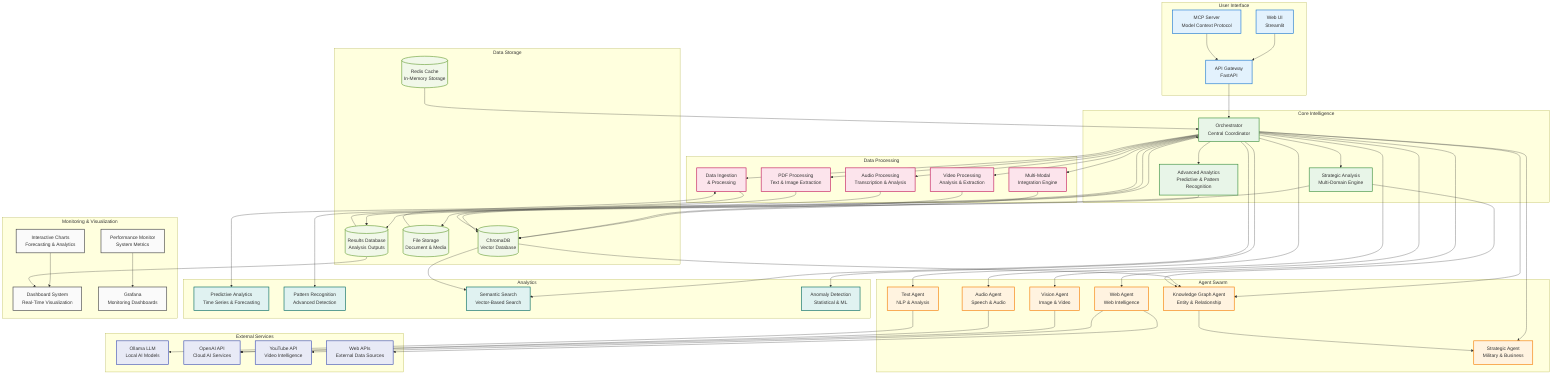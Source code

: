 graph TB
    %% Simplified High-Level DIA3 Architecture
    subgraph "User Interface"
        UI[Web UI<br/>Streamlit]
        API[API Gateway<br/>FastAPI]
        MCP[MCP Server<br/>Model Context Protocol]
    end
    
    subgraph "Core Intelligence"
        Orchestrator[Orchestrator<br/>Central Coordinator]
        StrategicEngine[Strategic Analysis<br/>Multi-Domain Engine]
        AnalyticsEngine[Advanced Analytics<br/>Predictive & Pattern Recognition]
    end
    
    subgraph "Agent Swarm"
        TextAgent[Text Agent<br/>NLP & Analysis]
        VisionAgent[Vision Agent<br/>Image & Video]
        AudioAgent[Audio Agent<br/>Speech & Audio]
        WebAgent[Web Agent<br/>Web Intelligence]
        StrategicAgent[Strategic Agent<br/>Military & Business]
        KnowledgeGraph[Knowledge Graph Agent<br/>Entity & Relationship]
    end
    
    subgraph "Data Processing"
        MultiModal[Multi-Modal<br/>Integration Engine]
        DataIngestion[Data Ingestion<br/>& Processing]
        VideoProcessor[Video Processing<br/>Analysis & Extraction]
        AudioProcessor[Audio Processing<br/>Transcription & Analysis]
        PDFProcessor[PDF Processing<br/>Text & Image Extraction]
    end
    
    subgraph "Analytics"
        PredictiveAnalytics[Predictive Analytics<br/>Time Series & Forecasting]
        PatternRecognition[Pattern Recognition<br/>Advanced Detection]
        SemanticSearch[Semantic Search<br/>Vector-Based Search]
        AnomalyDetection[Anomaly Detection<br/>Statistical & ML]
    end
    
    subgraph "Data Storage"
        ChromaDB[(ChromaDB<br/>Vector Database)]
        Redis[(Redis Cache<br/>In-Memory Storage)]
        FileStorage[(File Storage<br/>Document & Media)]
        Results[(Results Database<br/>Analysis Outputs)]
    end
    
    subgraph "External Services"
        Ollama[Ollama LLM<br/>Local AI Models]
        OpenAI[OpenAI API<br/>Cloud AI Services]
        YouTube[YouTube API<br/>Video Intelligence]
        WebAPIs[Web APIs<br/>External Data Sources]
    end
    
    subgraph "Monitoring & Visualization"
        PerformanceMonitor[Performance Monitor<br/>System Metrics]
        InteractiveCharts[Interactive Charts<br/>Forecasting & Analytics]
        Dashboard[Dashboard System<br/>Real-Time Visualization]
        Grafana[Grafana<br/>Monitoring Dashboards]
    end
    
    %% Main Data Flow Connections
    UI --> API
    MCP --> API
    API --> Orchestrator
    
    %% Core Intelligence Connections
    Orchestrator --> StrategicEngine
    Orchestrator --> AnalyticsEngine
    
    %% Agent Swarm Connections
    Orchestrator --> TextAgent
    Orchestrator --> VisionAgent
    Orchestrator --> AudioAgent
    Orchestrator --> WebAgent
    Orchestrator --> StrategicAgent
    Orchestrator --> KnowledgeGraph
    
    %% Data Processing Connections
    Orchestrator --> MultiModal
    Orchestrator --> DataIngestion
    Orchestrator --> VideoProcessor
    Orchestrator --> AudioProcessor
    Orchestrator --> PDFProcessor
    
    %% Analytics Connections
    Orchestrator --> PredictiveAnalytics
    Orchestrator --> PatternRecognition
    Orchestrator --> SemanticSearch
    Orchestrator --> AnomalyDetection
    
    %% Data Storage Connections
    ChromaDB --> SemanticSearch
    ChromaDB --> KnowledgeGraph
    Redis --> Orchestrator
    FileStorage --> DataIngestion
    Results --> Orchestrator
    
    %% External Services Connections
    TextAgent --> Ollama
    VisionAgent --> OpenAI
    AudioAgent --> OpenAI
    WebAgent --> YouTube
    WebAgent --> WebAPIs
    
    %% Monitoring Connections
    PerformanceMonitor --> Grafana
    InteractiveCharts --> Dashboard
    Results --> Dashboard
    
    %% Data Flow Connections
    MultiModal --> ChromaDB
    DataIngestion --> FileStorage
    VideoProcessor --> ChromaDB
    AudioProcessor --> ChromaDB
    PDFProcessor --> ChromaDB
    
    %% Results Flow
    StrategicEngine --> Results
    AnalyticsEngine --> Results
    
    %% Cross-Layer Intelligence Connections
    StrategicEngine --> KnowledgeGraph
    KnowledgeGraph --> StrategicAgent
    
    %% Styling
    classDef userLayer fill:#e3f2fd,stroke:#1976d2,stroke-width:2px
    classDef coreLayer fill:#e8f5e8,stroke:#388e3c,stroke-width:2px
    classDef agentLayer fill:#fff3e0,stroke:#f57c00,stroke-width:2px
    classDef dataLayer fill:#fce4ec,stroke:#c2185b,stroke-width:2px
    classDef analyticsLayer fill:#e0f2f1,stroke:#00695c,stroke-width:2px
    classDef storageLayer fill:#f1f8e9,stroke:#689f38,stroke-width:2px
    classDef externalLayer fill:#e8eaf6,stroke:#3f51b5,stroke-width:2px
    classDef monitoringLayer fill:#fafafa,stroke:#424242,stroke-width:2px
    
    class UI,API,MCP userLayer
    class Orchestrator,StrategicEngine,AnalyticsEngine coreLayer
    class TextAgent,VisionAgent,AudioAgent,WebAgent,StrategicAgent,KnowledgeGraph agentLayer
    class MultiModal,DataIngestion,VideoProcessor,AudioProcessor,PDFProcessor dataLayer
    class PredictiveAnalytics,PatternRecognition,SemanticSearch,AnomalyDetection analyticsLayer
    class ChromaDB,Redis,FileStorage,Results storageLayer
    class Ollama,OpenAI,YouTube,WebAPIs externalLayer
    class PerformanceMonitor,InteractiveCharts,Dashboard,Grafana monitoringLayer